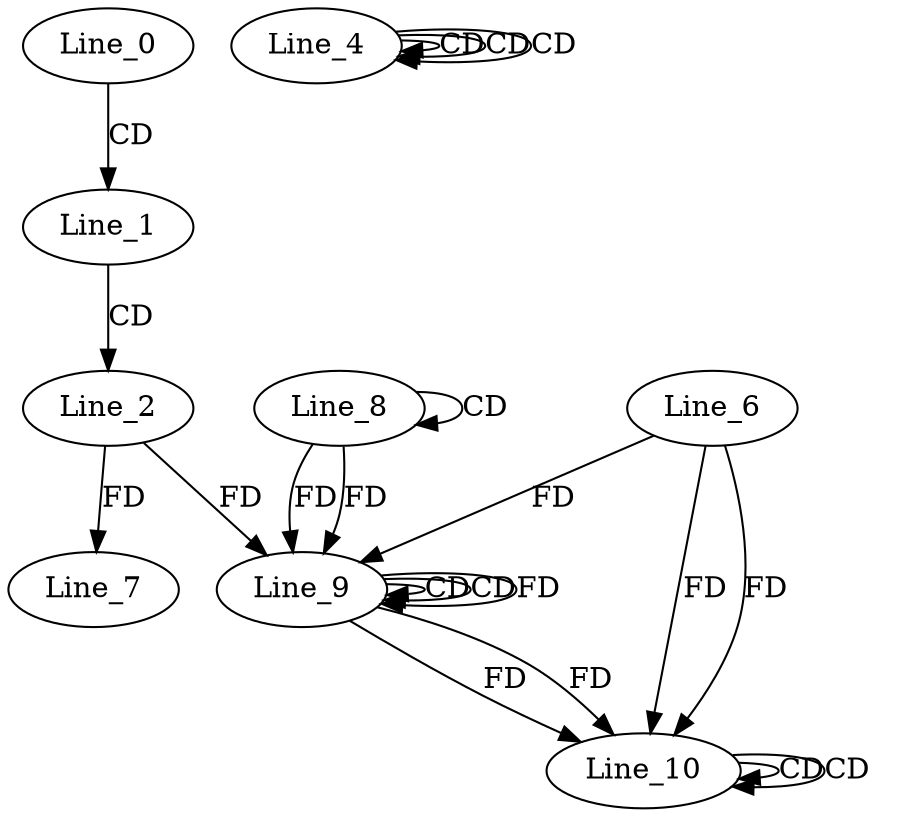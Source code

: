 digraph G {
  Line_0;
  Line_1;
  Line_2;
  Line_4;
  Line_4;
  Line_4;
  Line_4;
  Line_7;
  Line_8;
  Line_8;
  Line_9;
  Line_9;
  Line_9;
  Line_6;
  Line_9;
  Line_10;
  Line_10;
  Line_10;
  Line_0 -> Line_1 [ label="CD" ];
  Line_1 -> Line_2 [ label="CD" ];
  Line_4 -> Line_4 [ label="CD" ];
  Line_4 -> Line_4 [ label="CD" ];
  Line_4 -> Line_4 [ label="CD" ];
  Line_2 -> Line_7 [ label="FD" ];
  Line_8 -> Line_8 [ label="CD" ];
  Line_8 -> Line_9 [ label="FD" ];
  Line_9 -> Line_9 [ label="CD" ];
  Line_8 -> Line_9 [ label="FD" ];
  Line_9 -> Line_9 [ label="CD" ];
  Line_6 -> Line_9 [ label="FD" ];
  Line_9 -> Line_9 [ label="FD" ];
  Line_2 -> Line_9 [ label="FD" ];
  Line_6 -> Line_10 [ label="FD" ];
  Line_9 -> Line_10 [ label="FD" ];
  Line_10 -> Line_10 [ label="CD" ];
  Line_6 -> Line_10 [ label="FD" ];
  Line_9 -> Line_10 [ label="FD" ];
  Line_10 -> Line_10 [ label="CD" ];
}
